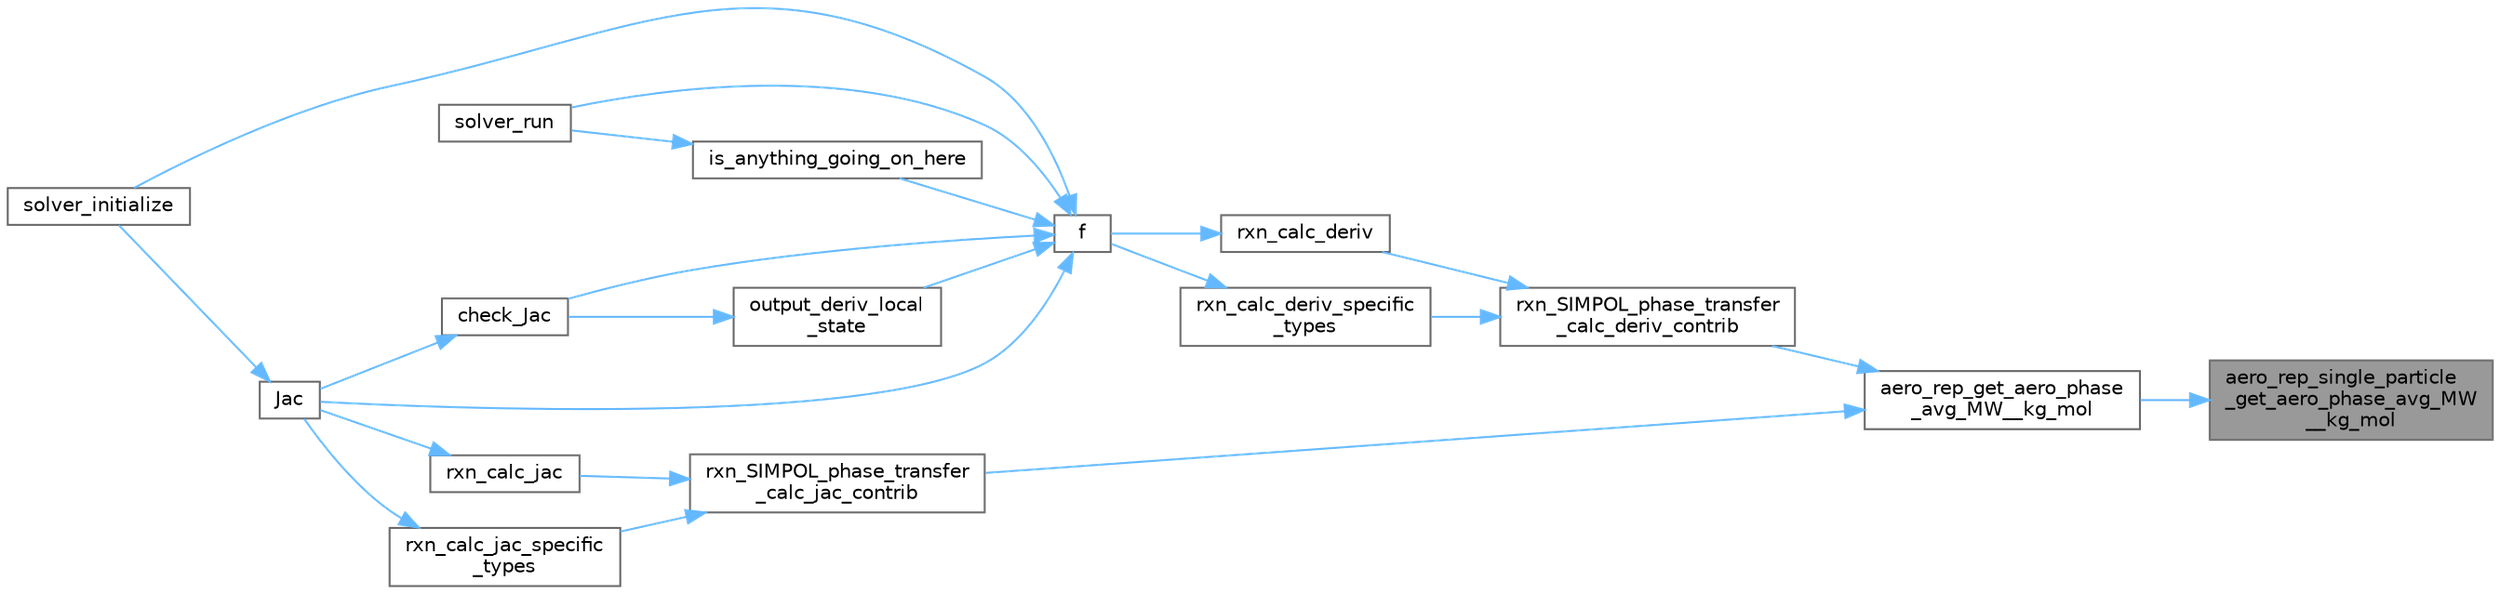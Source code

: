 digraph "aero_rep_single_particle_get_aero_phase_avg_MW__kg_mol"
{
 // LATEX_PDF_SIZE
  bgcolor="transparent";
  edge [fontname=Helvetica,fontsize=10,labelfontname=Helvetica,labelfontsize=10];
  node [fontname=Helvetica,fontsize=10,shape=box,height=0.2,width=0.4];
  rankdir="RL";
  Node1 [label="aero_rep_single_particle\l_get_aero_phase_avg_MW\l__kg_mol",height=0.2,width=0.4,color="gray40", fillcolor="grey60", style="filled", fontcolor="black",tooltip="Get the average molecular weight in an aerosol phase  ( )"];
  Node1 -> Node2 [dir="back",color="steelblue1",style="solid"];
  Node2 [label="aero_rep_get_aero_phase\l_avg_MW__kg_mol",height=0.2,width=0.4,color="grey40", fillcolor="white", style="filled",URL="$aero__rep__solver_8c.html#a513044e29b338d17d02b5bc472a8046f",tooltip="Get the average molecular weight of an aerosol phase in this representation  ( )"];
  Node2 -> Node3 [dir="back",color="steelblue1",style="solid"];
  Node3 [label="rxn_SIMPOL_phase_transfer\l_calc_deriv_contrib",height=0.2,width=0.4,color="grey40", fillcolor="white", style="filled",URL="$rxn___s_i_m_p_o_l__phase__transfer_8c.html#a8387f10a0a5aa0b38cc545859542f3c4",tooltip="Calculate contributions to the time derivative  from this reaction."];
  Node3 -> Node4 [dir="back",color="steelblue1",style="solid"];
  Node4 [label="rxn_calc_deriv",height=0.2,width=0.4,color="grey40", fillcolor="white", style="filled",URL="$rxn__solver_8c.html#af014568140c63dfab9ea1c92b056e3b8",tooltip="Calculate the time derivative ."];
  Node4 -> Node5 [dir="back",color="steelblue1",style="solid"];
  Node5 [label="f",height=0.2,width=0.4,color="grey40", fillcolor="white", style="filled",URL="$camp__solver_8c.html#ac55302bc18db0d68d78f543aad6a16c4",tooltip="Compute the time derivative f(t,y)"];
  Node5 -> Node6 [dir="back",color="steelblue1",style="solid"];
  Node6 [label="check_Jac",height=0.2,width=0.4,color="grey40", fillcolor="white", style="filled",URL="$camp__solver_8c.html#ad45be595da1a1d6fd40179d9743a9a65",tooltip="Check a Jacobian for accuracy."];
  Node6 -> Node7 [dir="back",color="steelblue1",style="solid"];
  Node7 [label="Jac",height=0.2,width=0.4,color="grey40", fillcolor="white", style="filled",URL="$camp__solver_8c.html#a13451d507558a61a2353adfed58db468",tooltip="Compute the Jacobian."];
  Node7 -> Node8 [dir="back",color="steelblue1",style="solid"];
  Node8 [label="solver_initialize",height=0.2,width=0.4,color="grey40", fillcolor="white", style="filled",URL="$camp__solver_8c.html#a599ffdef916b139a1690bfd41aa386b6",tooltip="Solver initialization."];
  Node5 -> Node9 [dir="back",color="steelblue1",style="solid"];
  Node9 [label="is_anything_going_on_here",height=0.2,width=0.4,color="grey40", fillcolor="white", style="filled",URL="$camp__solver_8c.html#a51bc2a16028d4c72dd39669c31f6fc17",tooltip="Determine if there is anything to solve."];
  Node9 -> Node10 [dir="back",color="steelblue1",style="solid"];
  Node10 [label="solver_run",height=0.2,width=0.4,color="grey40", fillcolor="white", style="filled",URL="$camp__solver_8c.html#afc5ec8680b419e7ab49530d53a76cee4",tooltip="Solve for a given timestep."];
  Node5 -> Node7 [dir="back",color="steelblue1",style="solid"];
  Node5 -> Node11 [dir="back",color="steelblue1",style="solid"];
  Node11 [label="output_deriv_local\l_state",height=0.2,width=0.4,color="grey40", fillcolor="white", style="filled",URL="$camp__debug_8h.html#a0352ebf153678772ffbeb405834c141d",tooltip="Evaluate the derivative and Jacobian near a given state for a specified species."];
  Node11 -> Node6 [dir="back",color="steelblue1",style="solid"];
  Node5 -> Node8 [dir="back",color="steelblue1",style="solid"];
  Node5 -> Node10 [dir="back",color="steelblue1",style="solid"];
  Node3 -> Node12 [dir="back",color="steelblue1",style="solid"];
  Node12 [label="rxn_calc_deriv_specific\l_types",height=0.2,width=0.4,color="grey40", fillcolor="white", style="filled",URL="$rxn__solver_8c.html#a066fddd15835cba3a8b519fb734bd552",tooltip="Calculate the time derivative  for only some specific types."];
  Node12 -> Node5 [dir="back",color="steelblue1",style="solid"];
  Node2 -> Node13 [dir="back",color="steelblue1",style="solid"];
  Node13 [label="rxn_SIMPOL_phase_transfer\l_calc_jac_contrib",height=0.2,width=0.4,color="grey40", fillcolor="white", style="filled",URL="$rxn___s_i_m_p_o_l__phase__transfer_8c.html#a2c6b4163ab0a9e65eec7dd8286d67885",tooltip="Calculate contributions to the Jacobian from this reaction."];
  Node13 -> Node14 [dir="back",color="steelblue1",style="solid"];
  Node14 [label="rxn_calc_jac",height=0.2,width=0.4,color="grey40", fillcolor="white", style="filled",URL="$rxn__solver_8c.html#ad44deb65b9845d05c6bd148e3378b42a",tooltip="Calculate the Jacobian."];
  Node14 -> Node7 [dir="back",color="steelblue1",style="solid"];
  Node13 -> Node15 [dir="back",color="steelblue1",style="solid"];
  Node15 [label="rxn_calc_jac_specific\l_types",height=0.2,width=0.4,color="grey40", fillcolor="white", style="filled",URL="$rxn__solver_8c.html#a40f9caeb40a6630edd3d61544ee29922",tooltip="Calculate the Jacobian for only some specific types."];
  Node15 -> Node7 [dir="back",color="steelblue1",style="solid"];
}
